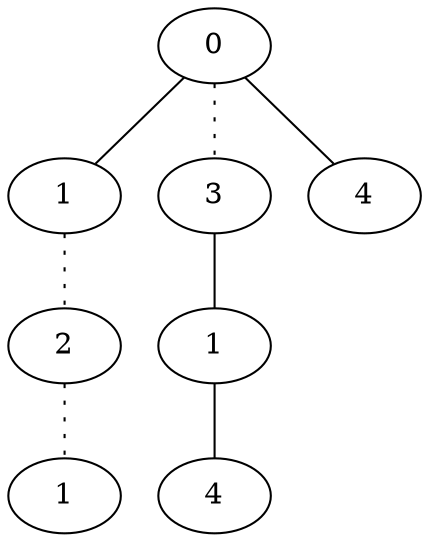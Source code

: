 graph {
a0[label=0];
a1[label=1];
a2[label=2];
a3[label=1];
a4[label=3];
a5[label=1];
a6[label=4];
a7[label=4];
a0 -- a1;
a0 -- a4 [style=dotted];
a0 -- a7;
a1 -- a2 [style=dotted];
a2 -- a3 [style=dotted];
a4 -- a5;
a5 -- a6;
}
